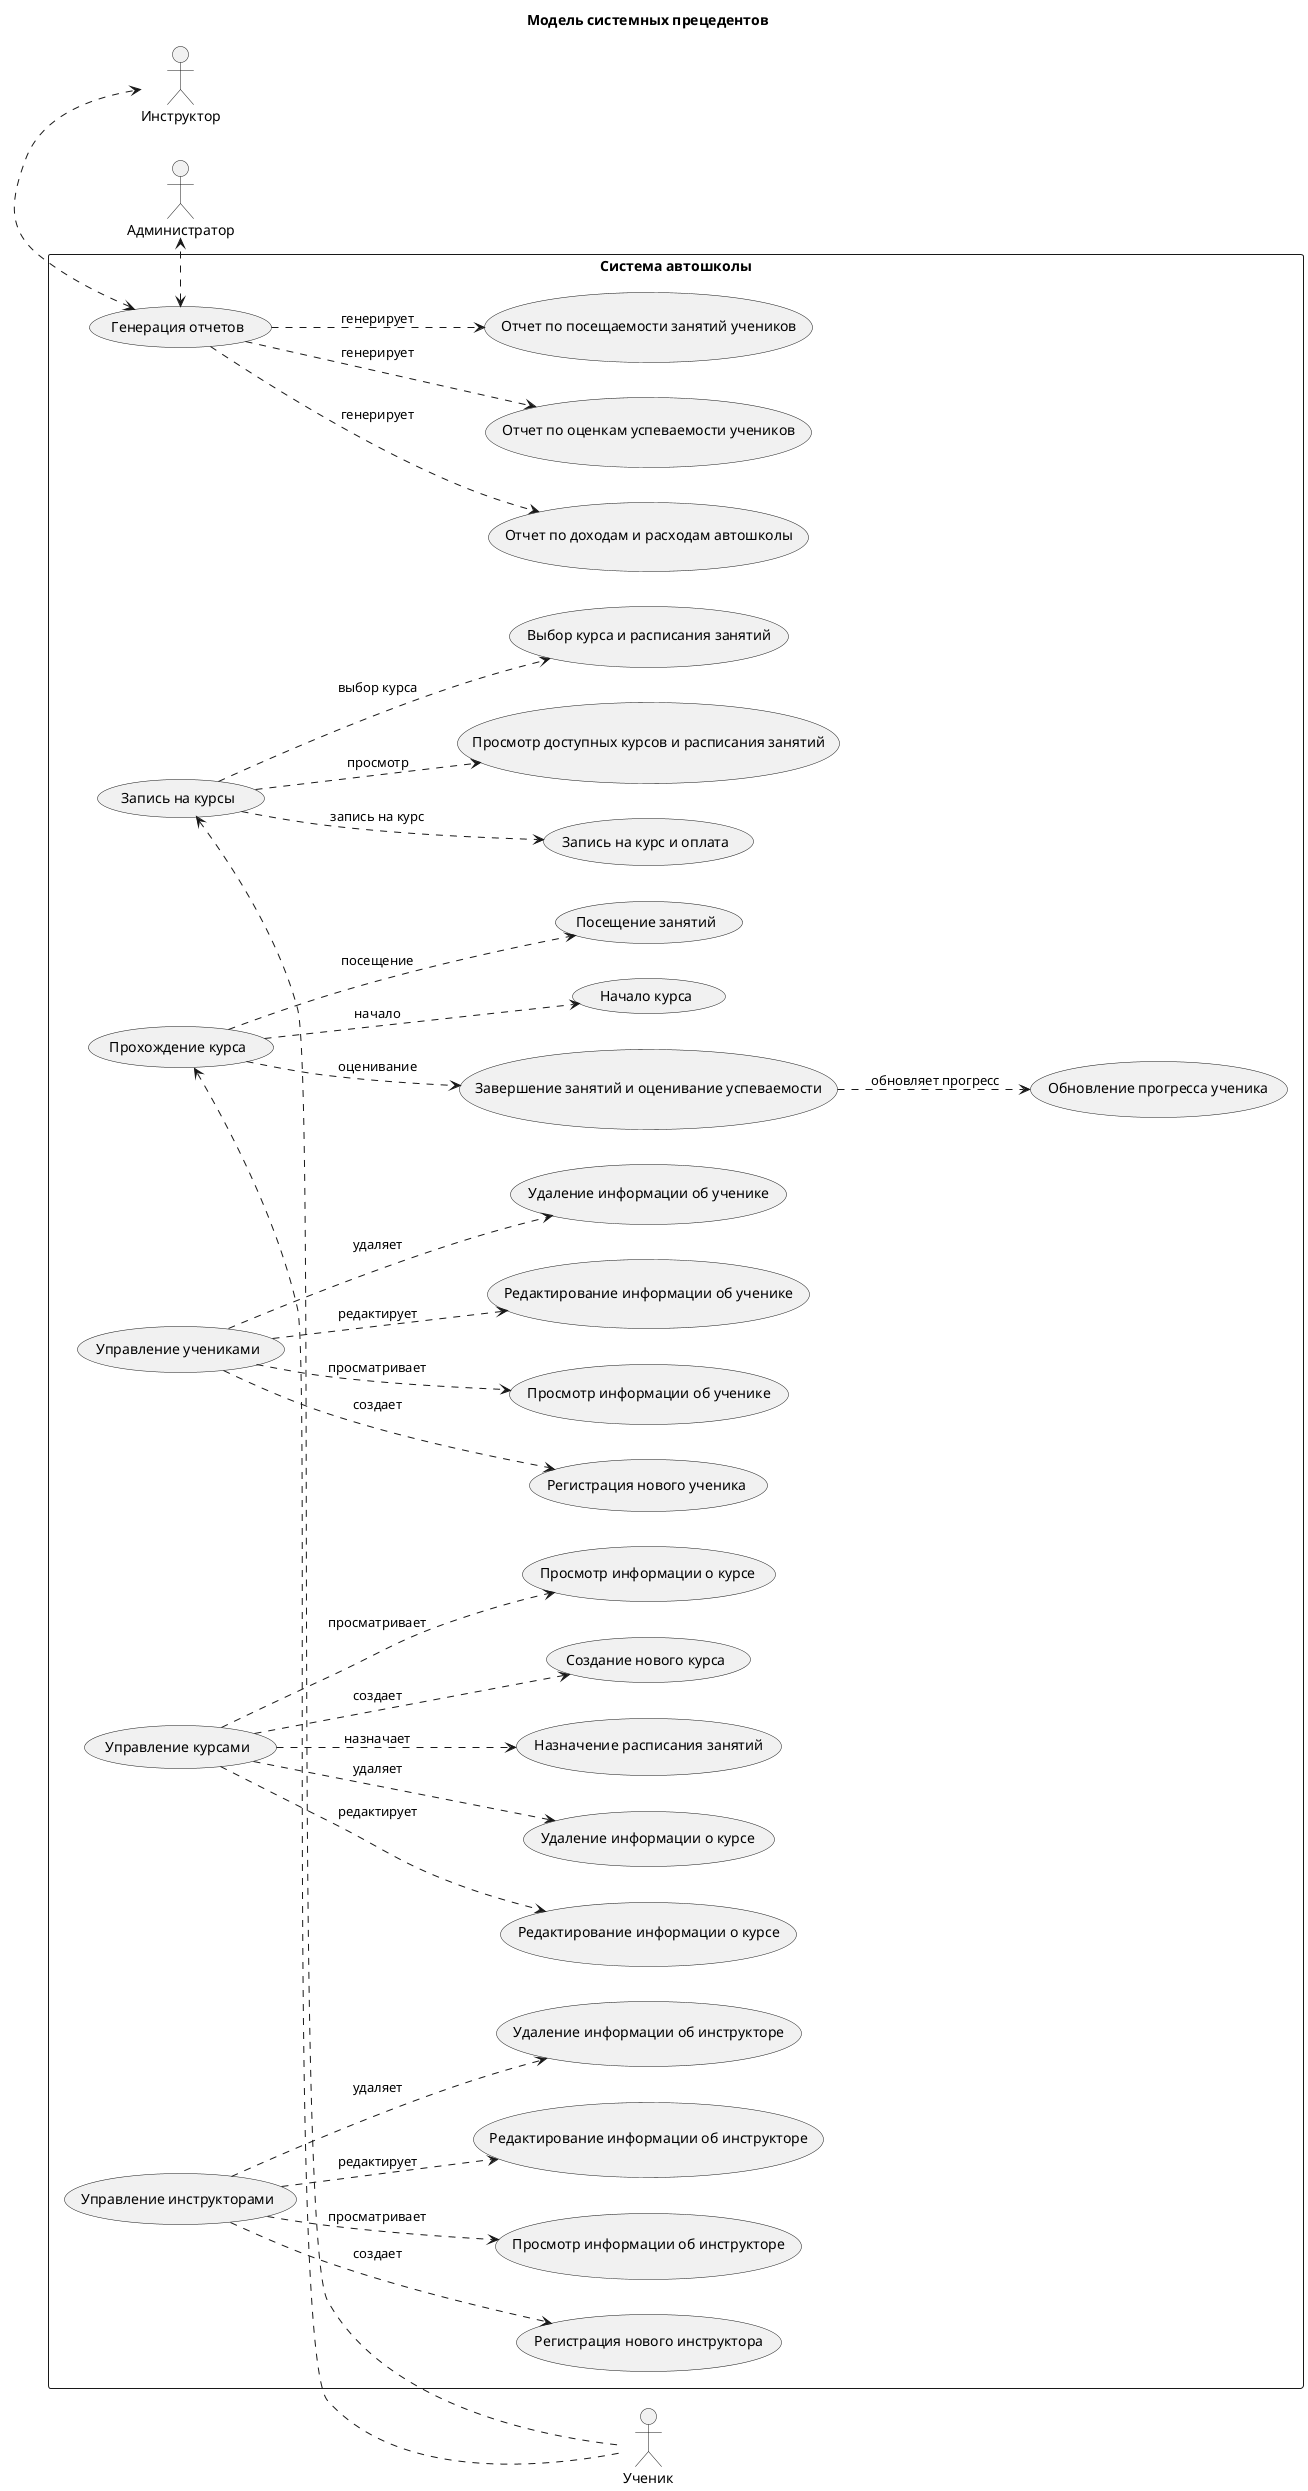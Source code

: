 @startuml A model of system precedents

title
Модель системных прецедентов
end title

left to right direction
actor Администратор
actor Инструктор
actor Ученик
rectangle "Система автошколы" {
  (Запись на курсы) <.. Ученик
  (Прохождение курса) <.. Ученик
  (Генерация отчетов) <.> Администратор
  (Генерация отчетов) <.> Инструктор
  (Управление учениками) ..> (Регистрация нового ученика) : "создает"
  (Управление учениками) ..> (Просмотр информации об ученике) : "просматривает"
  (Управление учениками) ..> (Редактирование информации об ученике) : "редактирует"
  (Управление учениками) ..> (Удаление информации об ученике) : "удаляет"
  (Управление курсами) ..> (Создание нового курса) : "создает"
  (Управление курсами) ..> (Просмотр информации о курсе) : "просматривает"
  (Управление курсами) ..> (Редактирование информации о курсе) : "редактирует"
  (Управление курсами) ..> (Удаление информации о курсе) : "удаляет"
  (Управление курсами) ..> (Назначение расписания занятий) : "назначает"
  (Управление инструкторами) ..> (Регистрация нового инструктора) : "создает"
  (Управление инструкторами) ..> (Просмотр информации об инструкторе) : "просматривает"
  (Управление инструкторами) ..> (Редактирование информации об инструкторе) : "редактирует"
  (Управление инструкторами) ..> (Удаление информации об инструкторе) : "удаляет"
  (Запись на курсы) ..> (Просмотр доступных курсов и расписания занятий) : "просмотр"
  (Запись на курсы) ..> (Выбор курса и расписания занятий) : "выбор курса"
  (Запись на курсы) ..> (Запись на курс и оплата) : "запись на курс"
  (Прохождение курса) ..> (Начало курса) : "начало"
  (Прохождение курса) ..> (Посещение занятий) : "посещение"
  (Прохождение курса) ..> (Завершение занятий и оценивание успеваемости) : "оценивание"
  (Завершение занятий и оценивание успеваемости) ..> (Обновление прогресса ученика) : "обновляет прогресс"
  (Генерация отчетов) ..> (Отчет по оценкам успеваемости учеников) : "генерирует"
  (Генерация отчетов) ..> (Отчет по посещаемости занятий учеников) : "генерирует"
  (Генерация отчетов) ..> (Отчет по доходам и расходам автошколы) : "генерирует"
}
@enduml
